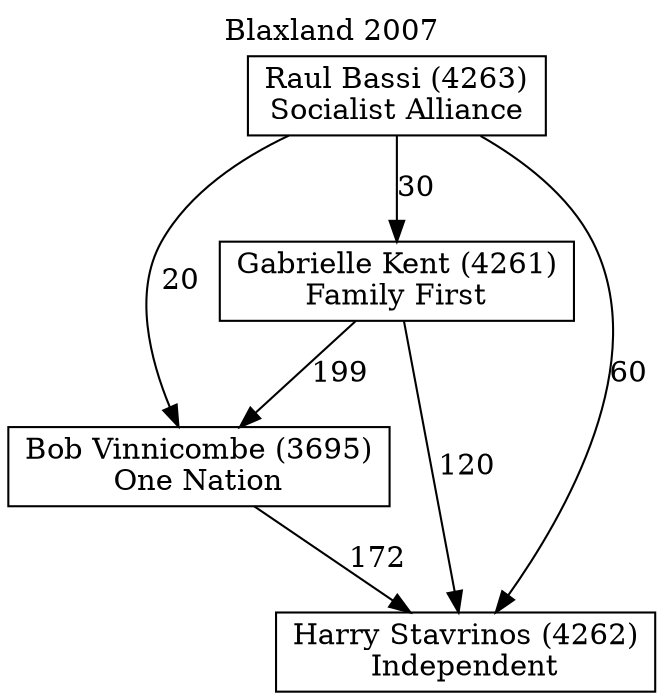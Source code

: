 // House preference flow
digraph "Harry Stavrinos (4262)_Blaxland_2007" {
	graph [label="Blaxland 2007" labelloc=t mclimit=10]
	node [shape=box]
	"Bob Vinnicombe (3695)" [label="Bob Vinnicombe (3695)
One Nation"]
	"Gabrielle Kent (4261)" [label="Gabrielle Kent (4261)
Family First"]
	"Harry Stavrinos (4262)" [label="Harry Stavrinos (4262)
Independent"]
	"Raul Bassi (4263)" [label="Raul Bassi (4263)
Socialist Alliance"]
	"Bob Vinnicombe (3695)" -> "Harry Stavrinos (4262)" [label=172]
	"Gabrielle Kent (4261)" -> "Bob Vinnicombe (3695)" [label=199]
	"Gabrielle Kent (4261)" -> "Harry Stavrinos (4262)" [label=120]
	"Raul Bassi (4263)" -> "Bob Vinnicombe (3695)" [label=20]
	"Raul Bassi (4263)" -> "Gabrielle Kent (4261)" [label=30]
	"Raul Bassi (4263)" -> "Harry Stavrinos (4262)" [label=60]
}
